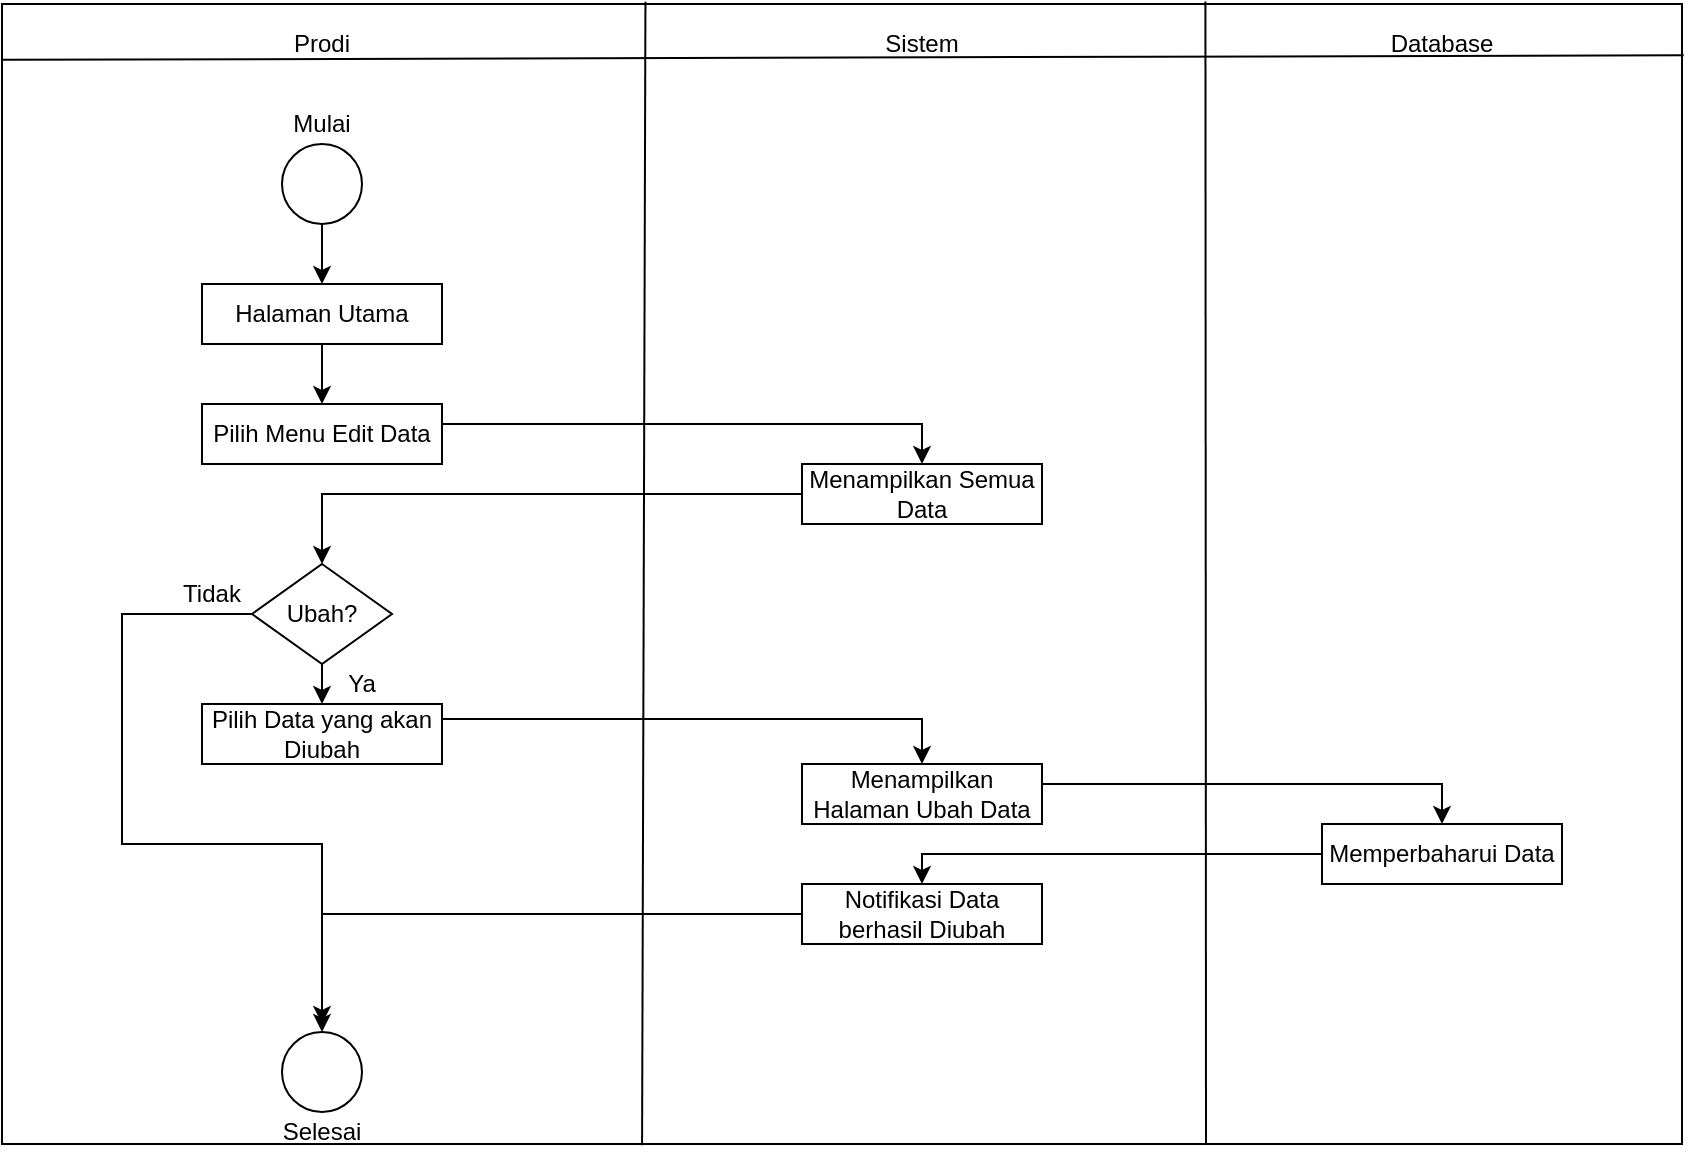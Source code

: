 <mxfile version="12.3.2" type="device" pages="1"><diagram id="vEv9wm0uzyeqVhRbgf5z" name="Page-1"><mxGraphModel dx="1108" dy="451" grid="1" gridSize="10" guides="1" tooltips="1" connect="1" arrows="1" fold="1" page="1" pageScale="1" pageWidth="827" pageHeight="1169" math="0" shadow="0"><root><mxCell id="0"/><mxCell id="1" parent="0"/><mxCell id="FQLHY2y2xdPMxP7XH1Vy-1" value="" style="rounded=0;whiteSpace=wrap;html=1;" vertex="1" parent="1"><mxGeometry x="40" y="30" width="840" height="570" as="geometry"/></mxCell><mxCell id="FQLHY2y2xdPMxP7XH1Vy-2" value="" style="endArrow=none;html=1;exitX=0;exitY=0.049;exitDx=0;exitDy=0;exitPerimeter=0;entryX=1.001;entryY=0.045;entryDx=0;entryDy=0;entryPerimeter=0;" edge="1" parent="1" source="FQLHY2y2xdPMxP7XH1Vy-1" target="FQLHY2y2xdPMxP7XH1Vy-1"><mxGeometry width="50" height="50" relative="1" as="geometry"><mxPoint x="430" y="120" as="sourcePoint"/><mxPoint x="480" y="70" as="targetPoint"/></mxGeometry></mxCell><mxCell id="FQLHY2y2xdPMxP7XH1Vy-3" value="" style="endArrow=none;html=1;entryX=0.383;entryY=-0.002;entryDx=0;entryDy=0;entryPerimeter=0;exitX=0.381;exitY=1.001;exitDx=0;exitDy=0;exitPerimeter=0;" edge="1" parent="1" source="FQLHY2y2xdPMxP7XH1Vy-1" target="FQLHY2y2xdPMxP7XH1Vy-1"><mxGeometry width="50" height="50" relative="1" as="geometry"><mxPoint x="250" y="180" as="sourcePoint"/><mxPoint x="300" y="130" as="targetPoint"/></mxGeometry></mxCell><mxCell id="FQLHY2y2xdPMxP7XH1Vy-4" value="" style="endArrow=none;html=1;entryX=0.383;entryY=-0.002;entryDx=0;entryDy=0;entryPerimeter=0;" edge="1" parent="1"><mxGeometry width="50" height="50" relative="1" as="geometry"><mxPoint x="642" y="600" as="sourcePoint"/><mxPoint x="641.72" y="28.78" as="targetPoint"/></mxGeometry></mxCell><mxCell id="FQLHY2y2xdPMxP7XH1Vy-5" value="Prodi" style="text;html=1;strokeColor=none;fillColor=none;align=center;verticalAlign=middle;whiteSpace=wrap;rounded=0;" vertex="1" parent="1"><mxGeometry x="40" y="30" width="320" height="40" as="geometry"/></mxCell><mxCell id="FQLHY2y2xdPMxP7XH1Vy-6" value="Sistem" style="text;html=1;strokeColor=none;fillColor=none;align=center;verticalAlign=middle;whiteSpace=wrap;rounded=0;" vertex="1" parent="1"><mxGeometry x="360" y="30" width="280" height="40" as="geometry"/></mxCell><mxCell id="FQLHY2y2xdPMxP7XH1Vy-7" value="Database" style="text;html=1;strokeColor=none;fillColor=none;align=center;verticalAlign=middle;whiteSpace=wrap;rounded=0;" vertex="1" parent="1"><mxGeometry x="640" y="30" width="240" height="40" as="geometry"/></mxCell><mxCell id="FQLHY2y2xdPMxP7XH1Vy-11" style="edgeStyle=orthogonalEdgeStyle;rounded=0;orthogonalLoop=1;jettySize=auto;html=1;exitX=0.5;exitY=1;exitDx=0;exitDy=0;entryX=0.5;entryY=0;entryDx=0;entryDy=0;" edge="1" parent="1" source="FQLHY2y2xdPMxP7XH1Vy-8" target="FQLHY2y2xdPMxP7XH1Vy-10"><mxGeometry relative="1" as="geometry"/></mxCell><mxCell id="FQLHY2y2xdPMxP7XH1Vy-8" value="" style="ellipse;whiteSpace=wrap;html=1;aspect=fixed;" vertex="1" parent="1"><mxGeometry x="180" y="100" width="40" height="40" as="geometry"/></mxCell><mxCell id="FQLHY2y2xdPMxP7XH1Vy-9" value="Mulai" style="text;html=1;strokeColor=none;fillColor=none;align=center;verticalAlign=middle;whiteSpace=wrap;rounded=0;" vertex="1" parent="1"><mxGeometry x="180" y="80" width="40" height="20" as="geometry"/></mxCell><mxCell id="FQLHY2y2xdPMxP7XH1Vy-13" style="edgeStyle=orthogonalEdgeStyle;rounded=0;orthogonalLoop=1;jettySize=auto;html=1;exitX=0.5;exitY=1;exitDx=0;exitDy=0;entryX=0.5;entryY=0;entryDx=0;entryDy=0;" edge="1" parent="1" source="FQLHY2y2xdPMxP7XH1Vy-10" target="FQLHY2y2xdPMxP7XH1Vy-12"><mxGeometry relative="1" as="geometry"/></mxCell><mxCell id="FQLHY2y2xdPMxP7XH1Vy-10" value="Halaman Utama" style="rounded=0;whiteSpace=wrap;html=1;" vertex="1" parent="1"><mxGeometry x="140" y="170" width="120" height="30" as="geometry"/></mxCell><mxCell id="FQLHY2y2xdPMxP7XH1Vy-15" style="edgeStyle=orthogonalEdgeStyle;rounded=0;orthogonalLoop=1;jettySize=auto;html=1;exitX=1;exitY=0.5;exitDx=0;exitDy=0;entryX=0.5;entryY=0;entryDx=0;entryDy=0;" edge="1" parent="1" source="FQLHY2y2xdPMxP7XH1Vy-12" target="FQLHY2y2xdPMxP7XH1Vy-14"><mxGeometry relative="1" as="geometry"><Array as="points"><mxPoint x="260" y="240"/><mxPoint x="500" y="240"/></Array></mxGeometry></mxCell><mxCell id="FQLHY2y2xdPMxP7XH1Vy-12" value="Pilih Menu Edit Data" style="rounded=0;whiteSpace=wrap;html=1;" vertex="1" parent="1"><mxGeometry x="140" y="230" width="120" height="30" as="geometry"/></mxCell><mxCell id="FQLHY2y2xdPMxP7XH1Vy-17" style="edgeStyle=orthogonalEdgeStyle;rounded=0;orthogonalLoop=1;jettySize=auto;html=1;exitX=0;exitY=0.5;exitDx=0;exitDy=0;entryX=0.5;entryY=0;entryDx=0;entryDy=0;" edge="1" parent="1" source="FQLHY2y2xdPMxP7XH1Vy-14" target="FQLHY2y2xdPMxP7XH1Vy-16"><mxGeometry relative="1" as="geometry"/></mxCell><mxCell id="FQLHY2y2xdPMxP7XH1Vy-14" value="Menampilkan Semua Data" style="rounded=0;whiteSpace=wrap;html=1;" vertex="1" parent="1"><mxGeometry x="440" y="260" width="120" height="30" as="geometry"/></mxCell><mxCell id="FQLHY2y2xdPMxP7XH1Vy-19" style="edgeStyle=orthogonalEdgeStyle;rounded=0;orthogonalLoop=1;jettySize=auto;html=1;exitX=0.5;exitY=1;exitDx=0;exitDy=0;entryX=0.5;entryY=0;entryDx=0;entryDy=0;" edge="1" parent="1" source="FQLHY2y2xdPMxP7XH1Vy-16" target="FQLHY2y2xdPMxP7XH1Vy-18"><mxGeometry relative="1" as="geometry"/></mxCell><mxCell id="FQLHY2y2xdPMxP7XH1Vy-28" style="edgeStyle=orthogonalEdgeStyle;rounded=0;orthogonalLoop=1;jettySize=auto;html=1;exitX=0;exitY=0.5;exitDx=0;exitDy=0;" edge="1" parent="1" source="FQLHY2y2xdPMxP7XH1Vy-16"><mxGeometry relative="1" as="geometry"><mxPoint x="200" y="540" as="targetPoint"/><Array as="points"><mxPoint x="100" y="335"/><mxPoint x="100" y="450"/><mxPoint x="200" y="450"/></Array></mxGeometry></mxCell><mxCell id="FQLHY2y2xdPMxP7XH1Vy-16" value="Ubah?" style="rhombus;whiteSpace=wrap;html=1;" vertex="1" parent="1"><mxGeometry x="165" y="310" width="70" height="50" as="geometry"/></mxCell><mxCell id="FQLHY2y2xdPMxP7XH1Vy-21" style="edgeStyle=orthogonalEdgeStyle;rounded=0;orthogonalLoop=1;jettySize=auto;html=1;exitX=1;exitY=0.25;exitDx=0;exitDy=0;entryX=0.5;entryY=0;entryDx=0;entryDy=0;" edge="1" parent="1" source="FQLHY2y2xdPMxP7XH1Vy-18" target="FQLHY2y2xdPMxP7XH1Vy-20"><mxGeometry relative="1" as="geometry"/></mxCell><mxCell id="FQLHY2y2xdPMxP7XH1Vy-18" value="Pilih Data yang akan Diubah" style="rounded=0;whiteSpace=wrap;html=1;" vertex="1" parent="1"><mxGeometry x="140" y="380" width="120" height="30" as="geometry"/></mxCell><mxCell id="FQLHY2y2xdPMxP7XH1Vy-23" style="edgeStyle=orthogonalEdgeStyle;rounded=0;orthogonalLoop=1;jettySize=auto;html=1;exitX=1;exitY=0.5;exitDx=0;exitDy=0;entryX=0.5;entryY=0;entryDx=0;entryDy=0;" edge="1" parent="1" source="FQLHY2y2xdPMxP7XH1Vy-20" target="FQLHY2y2xdPMxP7XH1Vy-22"><mxGeometry relative="1" as="geometry"><Array as="points"><mxPoint x="560" y="420"/><mxPoint x="760" y="420"/></Array></mxGeometry></mxCell><mxCell id="FQLHY2y2xdPMxP7XH1Vy-20" value="Menampilkan Halaman Ubah Data" style="rounded=0;whiteSpace=wrap;html=1;" vertex="1" parent="1"><mxGeometry x="440" y="410" width="120" height="30" as="geometry"/></mxCell><mxCell id="FQLHY2y2xdPMxP7XH1Vy-25" style="edgeStyle=orthogonalEdgeStyle;rounded=0;orthogonalLoop=1;jettySize=auto;html=1;exitX=0;exitY=0.5;exitDx=0;exitDy=0;entryX=0.5;entryY=0;entryDx=0;entryDy=0;" edge="1" parent="1" source="FQLHY2y2xdPMxP7XH1Vy-22" target="FQLHY2y2xdPMxP7XH1Vy-24"><mxGeometry relative="1" as="geometry"><Array as="points"><mxPoint x="500" y="455"/></Array></mxGeometry></mxCell><mxCell id="FQLHY2y2xdPMxP7XH1Vy-22" value="Memperbaharui Data" style="rounded=0;whiteSpace=wrap;html=1;" vertex="1" parent="1"><mxGeometry x="700" y="440" width="120" height="30" as="geometry"/></mxCell><mxCell id="FQLHY2y2xdPMxP7XH1Vy-27" style="edgeStyle=orthogonalEdgeStyle;rounded=0;orthogonalLoop=1;jettySize=auto;html=1;exitX=0;exitY=0.5;exitDx=0;exitDy=0;entryX=0.5;entryY=0;entryDx=0;entryDy=0;" edge="1" parent="1" source="FQLHY2y2xdPMxP7XH1Vy-24" target="FQLHY2y2xdPMxP7XH1Vy-26"><mxGeometry relative="1" as="geometry"/></mxCell><mxCell id="FQLHY2y2xdPMxP7XH1Vy-24" value="Notifikasi Data berhasil Diubah" style="rounded=0;whiteSpace=wrap;html=1;" vertex="1" parent="1"><mxGeometry x="440" y="470" width="120" height="30" as="geometry"/></mxCell><mxCell id="FQLHY2y2xdPMxP7XH1Vy-26" value="" style="ellipse;whiteSpace=wrap;html=1;aspect=fixed;" vertex="1" parent="1"><mxGeometry x="180" y="544" width="40" height="40" as="geometry"/></mxCell><mxCell id="FQLHY2y2xdPMxP7XH1Vy-29" value="Ya" style="text;html=1;strokeColor=none;fillColor=none;align=center;verticalAlign=middle;whiteSpace=wrap;rounded=0;" vertex="1" parent="1"><mxGeometry x="200" y="360" width="40" height="20" as="geometry"/></mxCell><mxCell id="FQLHY2y2xdPMxP7XH1Vy-30" value="Tidak" style="text;html=1;strokeColor=none;fillColor=none;align=center;verticalAlign=middle;whiteSpace=wrap;rounded=0;" vertex="1" parent="1"><mxGeometry x="125" y="315" width="40" height="20" as="geometry"/></mxCell><mxCell id="FQLHY2y2xdPMxP7XH1Vy-31" value="Selesai" style="text;html=1;strokeColor=none;fillColor=none;align=center;verticalAlign=middle;whiteSpace=wrap;rounded=0;" vertex="1" parent="1"><mxGeometry x="180" y="584" width="40" height="20" as="geometry"/></mxCell></root></mxGraphModel></diagram></mxfile>